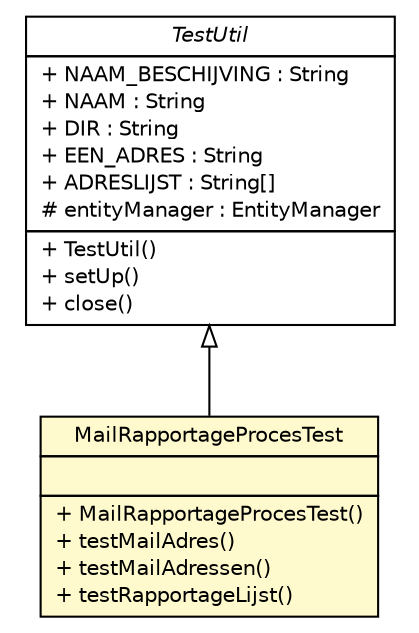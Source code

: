 #!/usr/local/bin/dot
#
# Class diagram 
# Generated by UMLGraph version R5_6-24-gf6e263 (http://www.umlgraph.org/)
#

digraph G {
	edge [fontname="Helvetica",fontsize=10,labelfontname="Helvetica",labelfontsize=10];
	node [fontname="Helvetica",fontsize=10,shape=plaintext];
	nodesep=0.25;
	ranksep=0.5;
	// nl.b3p.brmo.persistence.staging.MailRapportageProcesTest
	c65 [label=<<table title="nl.b3p.brmo.persistence.staging.MailRapportageProcesTest" border="0" cellborder="1" cellspacing="0" cellpadding="2" port="p" bgcolor="lemonChiffon" href="./MailRapportageProcesTest.html">
		<tr><td><table border="0" cellspacing="0" cellpadding="1">
<tr><td align="center" balign="center"> MailRapportageProcesTest </td></tr>
		</table></td></tr>
		<tr><td><table border="0" cellspacing="0" cellpadding="1">
<tr><td align="left" balign="left">  </td></tr>
		</table></td></tr>
		<tr><td><table border="0" cellspacing="0" cellpadding="1">
<tr><td align="left" balign="left"> + MailRapportageProcesTest() </td></tr>
<tr><td align="left" balign="left"> + testMailAdres() </td></tr>
<tr><td align="left" balign="left"> + testMailAdressen() </td></tr>
<tr><td align="left" balign="left"> + testRapportageLijst() </td></tr>
		</table></td></tr>
		</table>>, URL="./MailRapportageProcesTest.html", fontname="Helvetica", fontcolor="black", fontsize=10.0];
	// nl.b3p.brmo.persistence.TestUtil
	c69 [label=<<table title="nl.b3p.brmo.persistence.TestUtil" border="0" cellborder="1" cellspacing="0" cellpadding="2" port="p" href="../TestUtil.html">
		<tr><td><table border="0" cellspacing="0" cellpadding="1">
<tr><td align="center" balign="center"><font face="Helvetica-Oblique"> TestUtil </font></td></tr>
		</table></td></tr>
		<tr><td><table border="0" cellspacing="0" cellpadding="1">
<tr><td align="left" balign="left"> + NAAM_BESCHIJVING : String </td></tr>
<tr><td align="left" balign="left"> + NAAM : String </td></tr>
<tr><td align="left" balign="left"> + DIR : String </td></tr>
<tr><td align="left" balign="left"> + EEN_ADRES : String </td></tr>
<tr><td align="left" balign="left"> + ADRESLIJST : String[] </td></tr>
<tr><td align="left" balign="left"> # entityManager : EntityManager </td></tr>
		</table></td></tr>
		<tr><td><table border="0" cellspacing="0" cellpadding="1">
<tr><td align="left" balign="left"> + TestUtil() </td></tr>
<tr><td align="left" balign="left"> + setUp() </td></tr>
<tr><td align="left" balign="left"> + close() </td></tr>
		</table></td></tr>
		</table>>, URL="../TestUtil.html", fontname="Helvetica", fontcolor="black", fontsize=10.0];
	//nl.b3p.brmo.persistence.staging.MailRapportageProcesTest extends nl.b3p.brmo.persistence.TestUtil
	c69:p -> c65:p [dir=back,arrowtail=empty];
}


